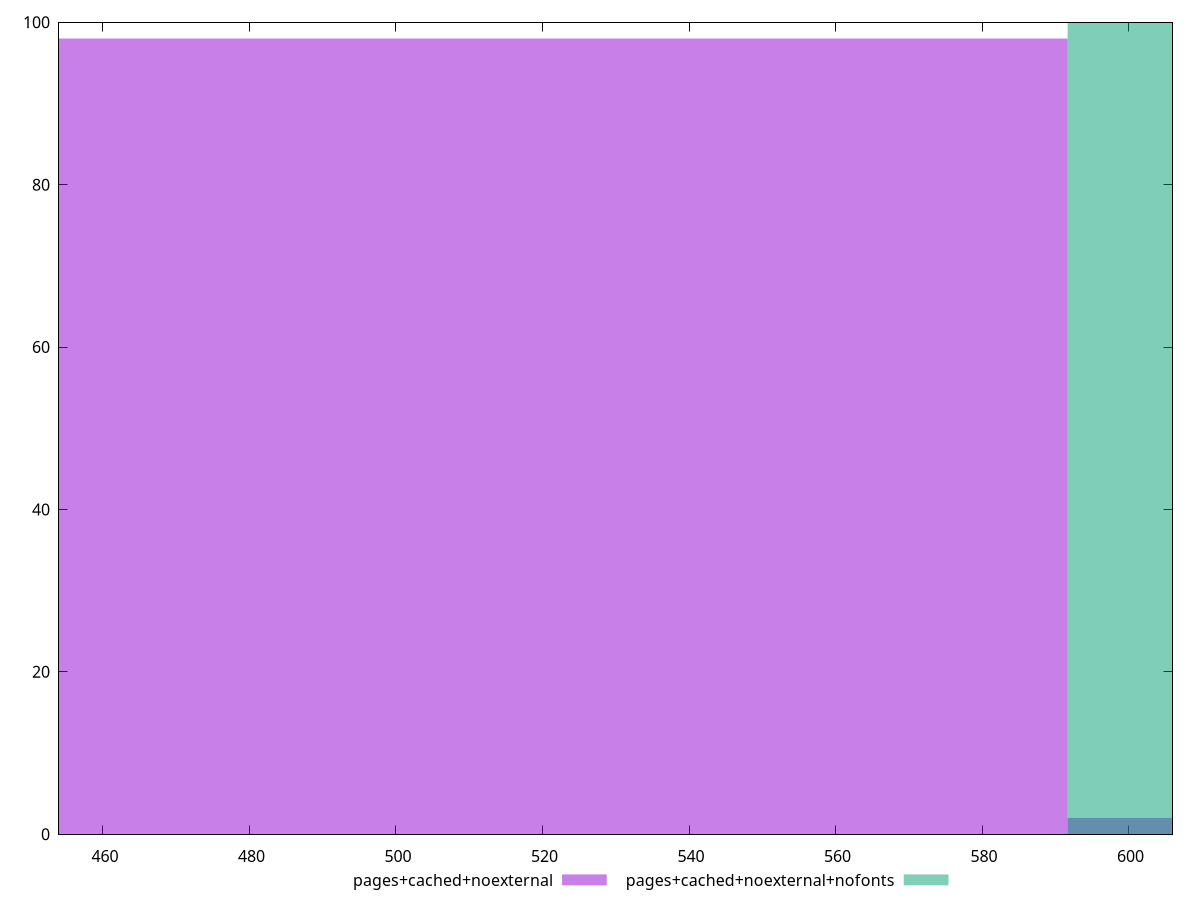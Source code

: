 reset

$pagesCachedNoexternal <<EOF
507.15884049268635 98
676.2117873235818 2
EOF

$pagesCachedNoexternalNofonts <<EOF
676.2117873235818 100
EOF

set key outside below
set boxwidth 169.05294683089545
set xrange [454:606]
set yrange [0:100]
set style fill transparent solid 0.5 noborder
set terminal svg size 640, 500 enhanced background rgb 'white'
set output "report_00007_2020-12-11T15:55:29.892Z/uses-rel-preload/comparison/histogram/5_vs_6.svg"

plot $pagesCachedNoexternal title "pages+cached+noexternal" with boxes, \
     $pagesCachedNoexternalNofonts title "pages+cached+noexternal+nofonts" with boxes

reset
